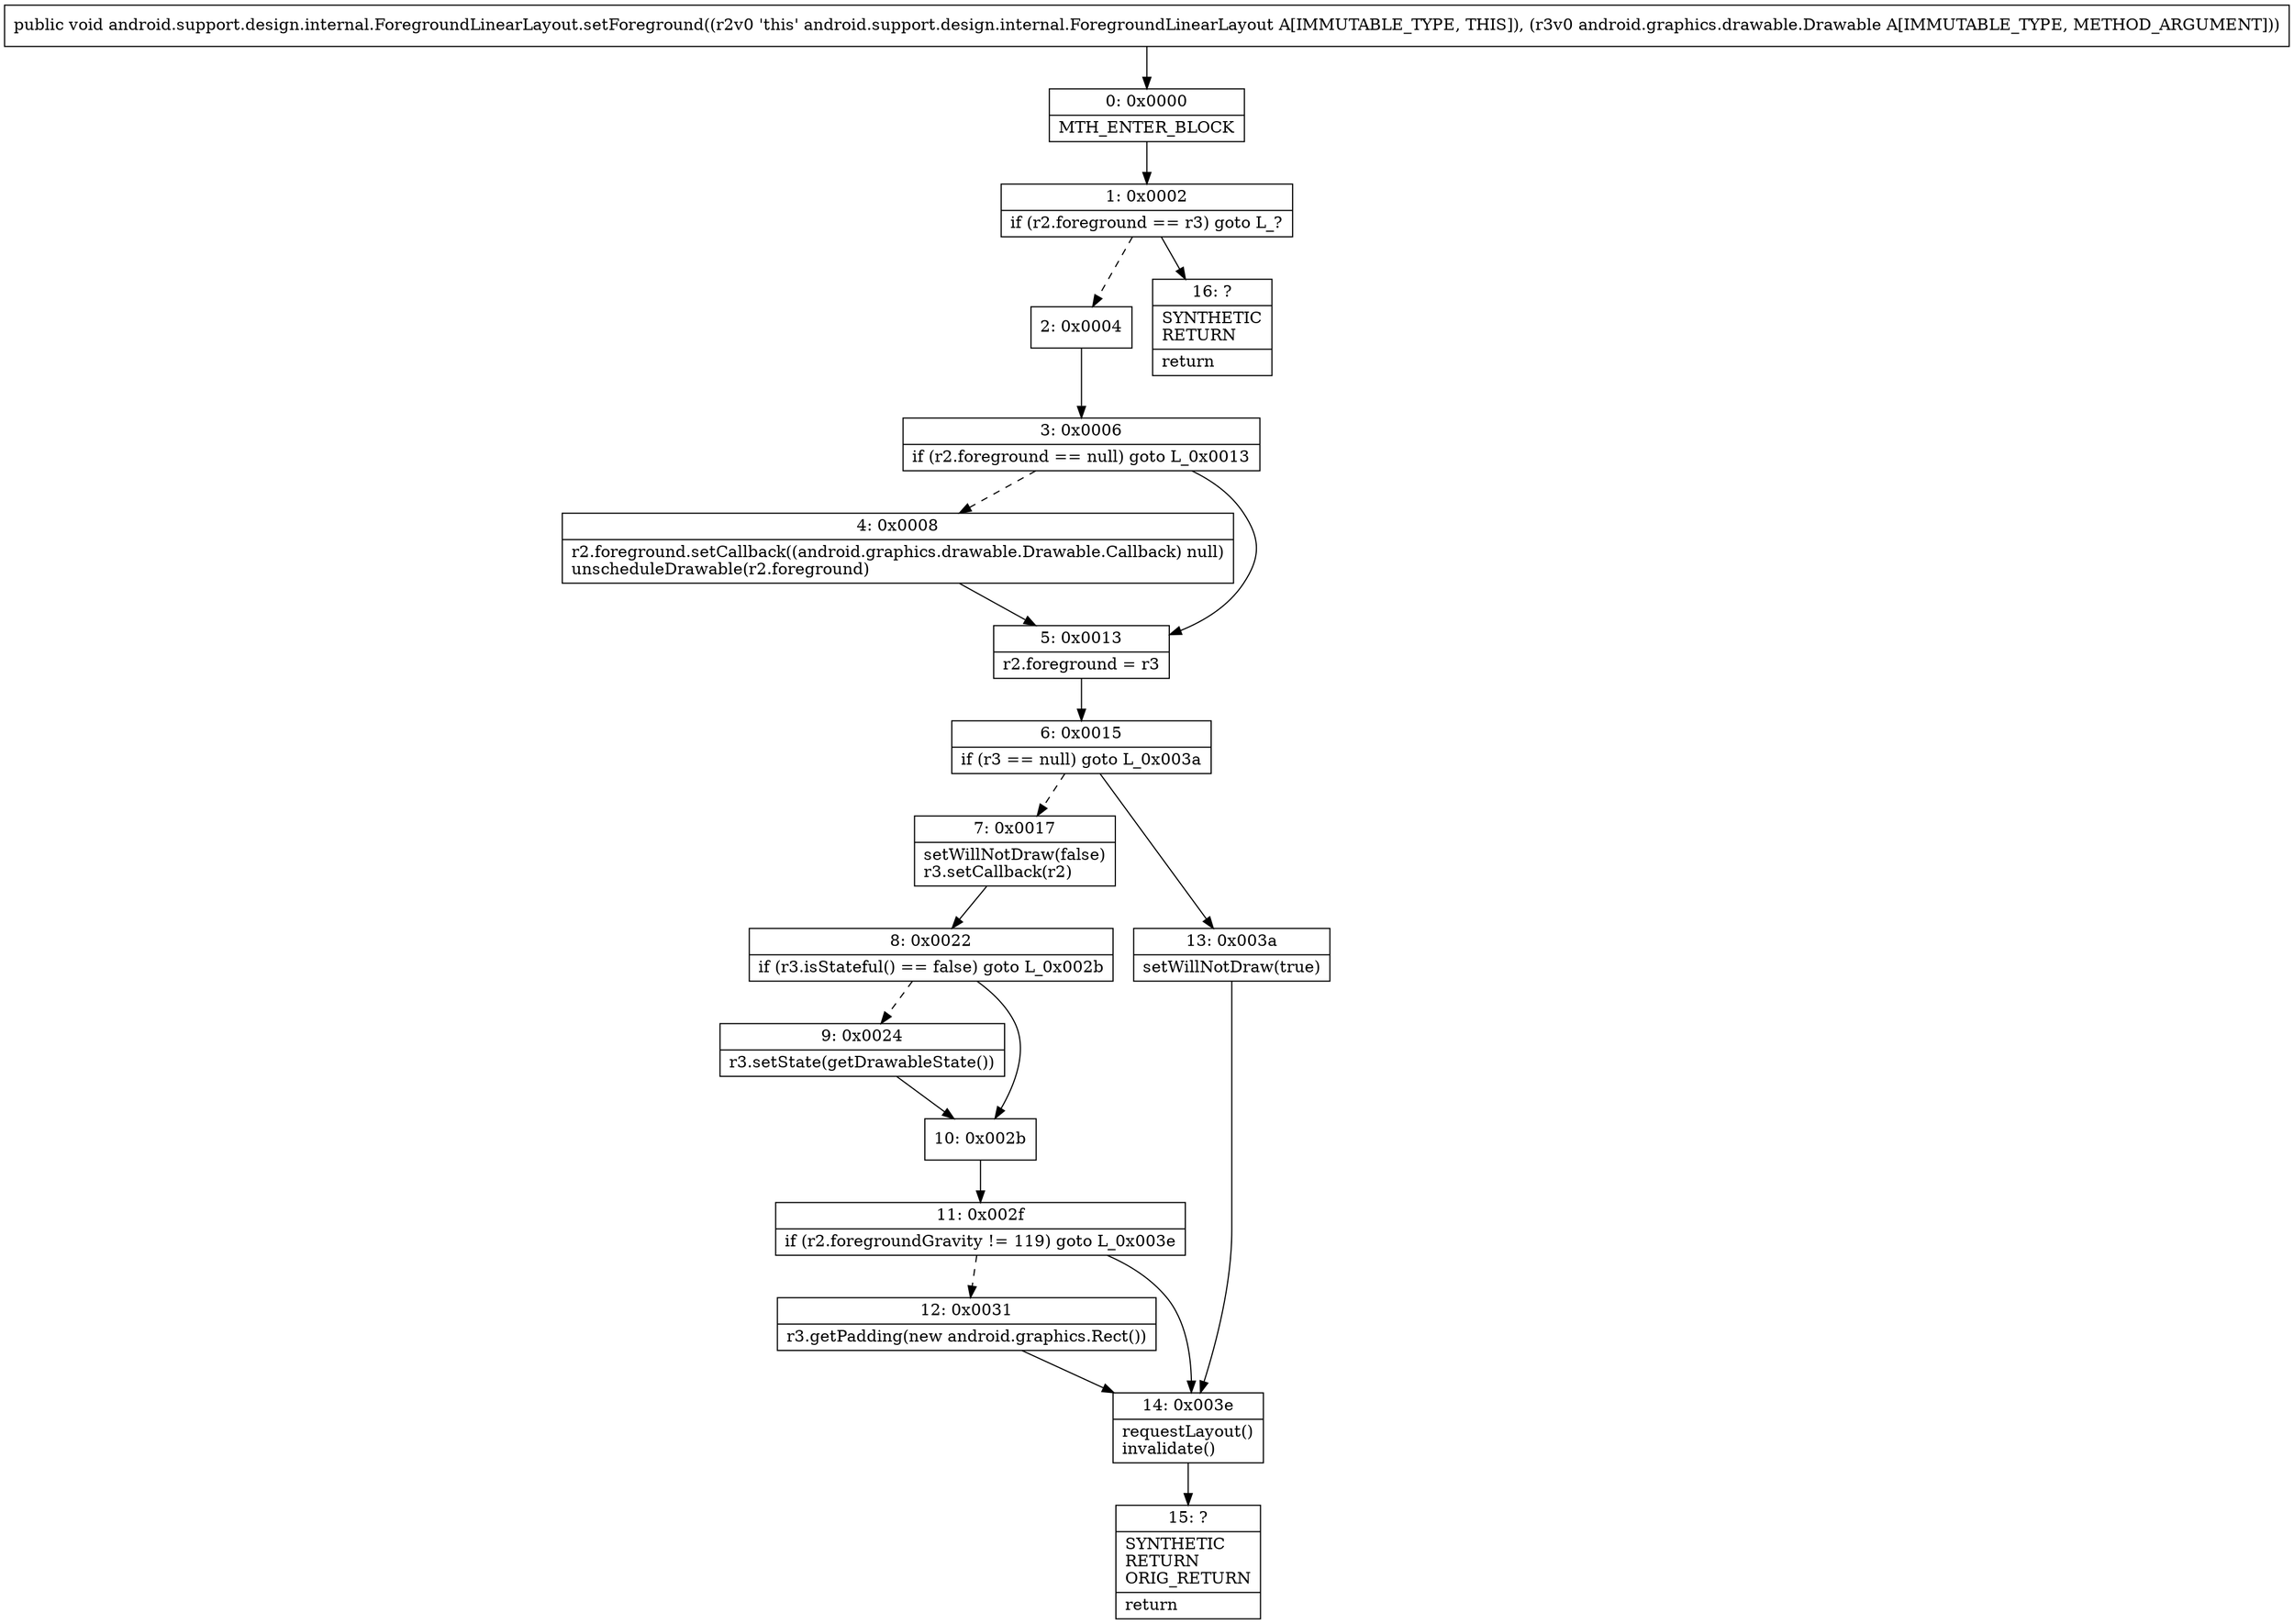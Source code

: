 digraph "CFG forandroid.support.design.internal.ForegroundLinearLayout.setForeground(Landroid\/graphics\/drawable\/Drawable;)V" {
Node_0 [shape=record,label="{0\:\ 0x0000|MTH_ENTER_BLOCK\l}"];
Node_1 [shape=record,label="{1\:\ 0x0002|if (r2.foreground == r3) goto L_?\l}"];
Node_2 [shape=record,label="{2\:\ 0x0004}"];
Node_3 [shape=record,label="{3\:\ 0x0006|if (r2.foreground == null) goto L_0x0013\l}"];
Node_4 [shape=record,label="{4\:\ 0x0008|r2.foreground.setCallback((android.graphics.drawable.Drawable.Callback) null)\lunscheduleDrawable(r2.foreground)\l}"];
Node_5 [shape=record,label="{5\:\ 0x0013|r2.foreground = r3\l}"];
Node_6 [shape=record,label="{6\:\ 0x0015|if (r3 == null) goto L_0x003a\l}"];
Node_7 [shape=record,label="{7\:\ 0x0017|setWillNotDraw(false)\lr3.setCallback(r2)\l}"];
Node_8 [shape=record,label="{8\:\ 0x0022|if (r3.isStateful() == false) goto L_0x002b\l}"];
Node_9 [shape=record,label="{9\:\ 0x0024|r3.setState(getDrawableState())\l}"];
Node_10 [shape=record,label="{10\:\ 0x002b}"];
Node_11 [shape=record,label="{11\:\ 0x002f|if (r2.foregroundGravity != 119) goto L_0x003e\l}"];
Node_12 [shape=record,label="{12\:\ 0x0031|r3.getPadding(new android.graphics.Rect())\l}"];
Node_13 [shape=record,label="{13\:\ 0x003a|setWillNotDraw(true)\l}"];
Node_14 [shape=record,label="{14\:\ 0x003e|requestLayout()\linvalidate()\l}"];
Node_15 [shape=record,label="{15\:\ ?|SYNTHETIC\lRETURN\lORIG_RETURN\l|return\l}"];
Node_16 [shape=record,label="{16\:\ ?|SYNTHETIC\lRETURN\l|return\l}"];
MethodNode[shape=record,label="{public void android.support.design.internal.ForegroundLinearLayout.setForeground((r2v0 'this' android.support.design.internal.ForegroundLinearLayout A[IMMUTABLE_TYPE, THIS]), (r3v0 android.graphics.drawable.Drawable A[IMMUTABLE_TYPE, METHOD_ARGUMENT])) }"];
MethodNode -> Node_0;
Node_0 -> Node_1;
Node_1 -> Node_2[style=dashed];
Node_1 -> Node_16;
Node_2 -> Node_3;
Node_3 -> Node_4[style=dashed];
Node_3 -> Node_5;
Node_4 -> Node_5;
Node_5 -> Node_6;
Node_6 -> Node_7[style=dashed];
Node_6 -> Node_13;
Node_7 -> Node_8;
Node_8 -> Node_9[style=dashed];
Node_8 -> Node_10;
Node_9 -> Node_10;
Node_10 -> Node_11;
Node_11 -> Node_12[style=dashed];
Node_11 -> Node_14;
Node_12 -> Node_14;
Node_13 -> Node_14;
Node_14 -> Node_15;
}

